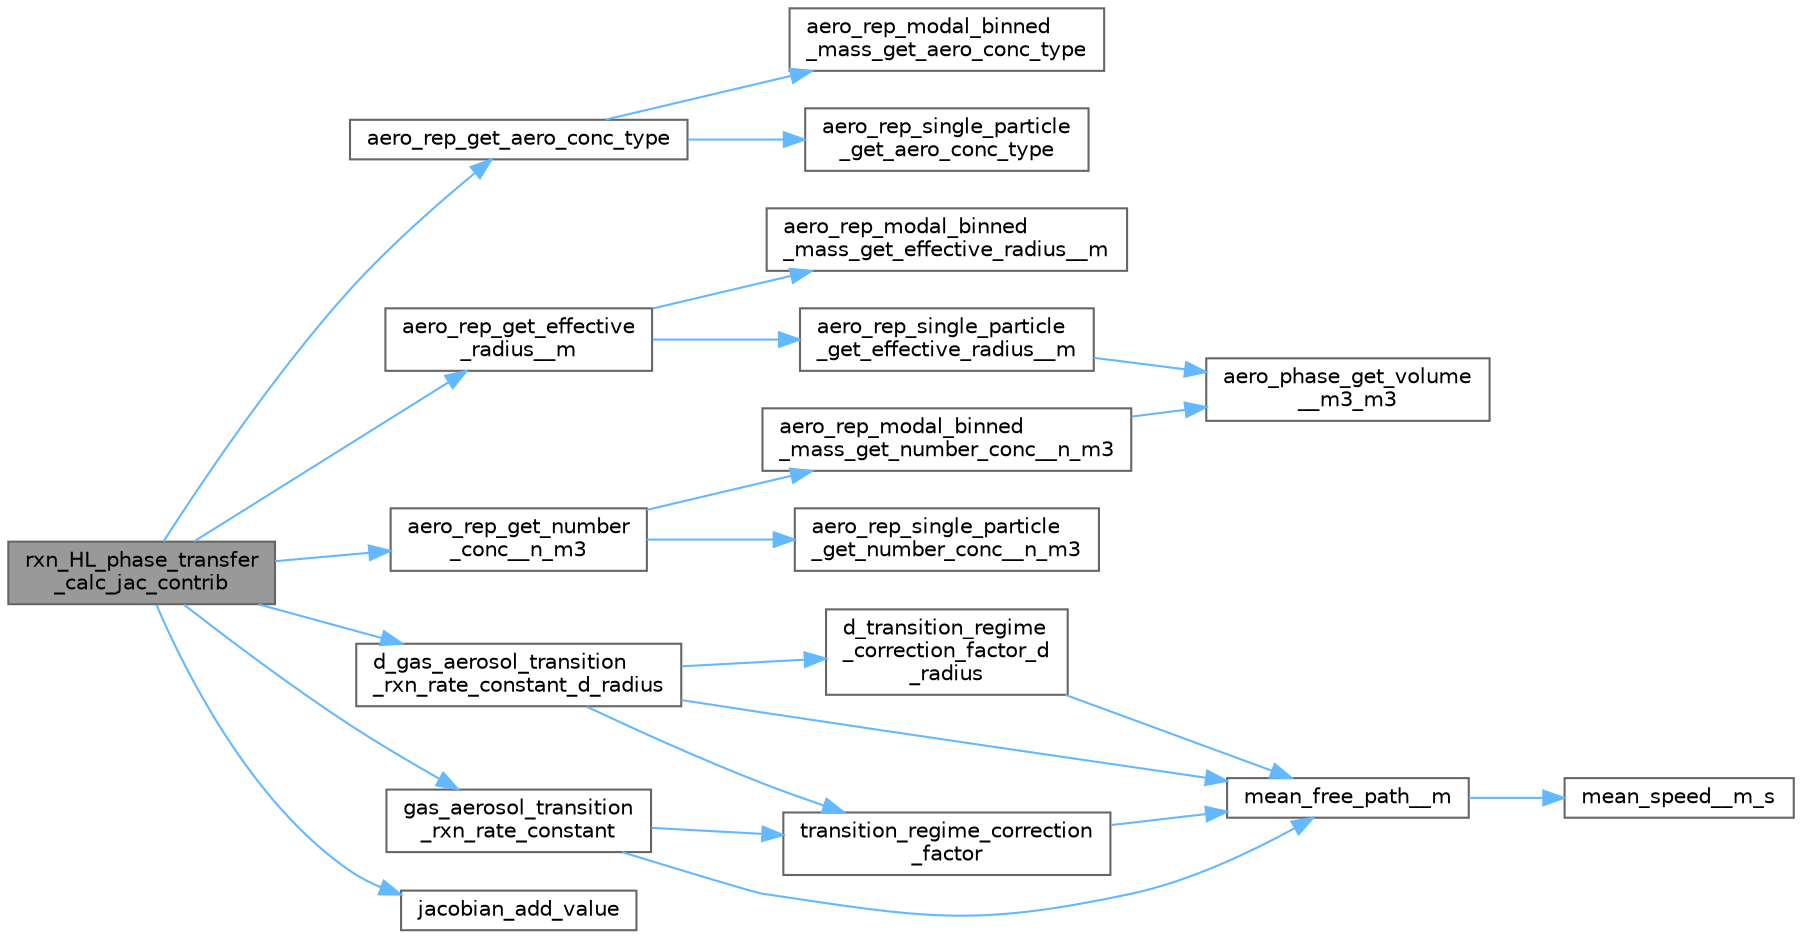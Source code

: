 digraph "rxn_HL_phase_transfer_calc_jac_contrib"
{
 // LATEX_PDF_SIZE
  bgcolor="transparent";
  edge [fontname=Helvetica,fontsize=10,labelfontname=Helvetica,labelfontsize=10];
  node [fontname=Helvetica,fontsize=10,shape=box,height=0.2,width=0.4];
  rankdir="LR";
  Node1 [label="rxn_HL_phase_transfer\l_calc_jac_contrib",height=0.2,width=0.4,color="gray40", fillcolor="grey60", style="filled", fontcolor="black",tooltip="Calculate contributions to the Jacobian from this reaction."];
  Node1 -> Node2 [color="steelblue1",style="solid"];
  Node2 [label="aero_rep_get_aero_conc_type",height=0.2,width=0.4,color="grey40", fillcolor="white", style="filled",URL="$aero__rep__solver_8c.html#a00aee7bec2d9284a74c0eb26d346dc81",tooltip="Check whether aerosol concentrations are per-particle or total for each phase."];
  Node2 -> Node3 [color="steelblue1",style="solid"];
  Node3 [label="aero_rep_modal_binned\l_mass_get_aero_conc_type",height=0.2,width=0.4,color="grey40", fillcolor="white", style="filled",URL="$aero__rep__modal__binned__mass_8c.html#a5806fae1fe7d70369bfb7a0d9c54d12f",tooltip="Get the type of aerosol concentration used."];
  Node2 -> Node4 [color="steelblue1",style="solid"];
  Node4 [label="aero_rep_single_particle\l_get_aero_conc_type",height=0.2,width=0.4,color="grey40", fillcolor="white", style="filled",URL="$aero__rep__single__particle_8c.html#a59114de73dd305d5825a8547155b8946",tooltip="Get the type of aerosol concentration used."];
  Node1 -> Node5 [color="steelblue1",style="solid"];
  Node5 [label="aero_rep_get_effective\l_radius__m",height=0.2,width=0.4,color="grey40", fillcolor="white", style="filled",URL="$aero__rep__solver_8c.html#aab8fc9de2c9bfe5d012e80322a5b653b",tooltip="Get the effective particle radius,  (m)"];
  Node5 -> Node6 [color="steelblue1",style="solid"];
  Node6 [label="aero_rep_modal_binned\l_mass_get_effective_radius__m",height=0.2,width=0.4,color="grey40", fillcolor="white", style="filled",URL="$aero__rep__modal__binned__mass_8c.html#a8d5bf734337581d90c2280ab858ccf96",tooltip="Get the effective particle radius  (m)"];
  Node5 -> Node7 [color="steelblue1",style="solid"];
  Node7 [label="aero_rep_single_particle\l_get_effective_radius__m",height=0.2,width=0.4,color="grey40", fillcolor="white", style="filled",URL="$aero__rep__single__particle_8c.html#a48b11d345d89071d34e67b5063b1b891",tooltip="Get the effective particle radius  (m)"];
  Node7 -> Node8 [color="steelblue1",style="solid"];
  Node8 [label="aero_phase_get_volume\l__m3_m3",height=0.2,width=0.4,color="grey40", fillcolor="white", style="filled",URL="$aero__phase__solver_8c.html#a6e493e863924f29d6bd06598fa657f08",tooltip="Get the volume of an aerosol phase."];
  Node1 -> Node9 [color="steelblue1",style="solid"];
  Node9 [label="aero_rep_get_number\l_conc__n_m3",height=0.2,width=0.4,color="grey40", fillcolor="white", style="filled",URL="$aero__rep__solver_8c.html#aa56870eb4fe20532461b1634d7688210",tooltip="Get the particle number concentration  ( )"];
  Node9 -> Node10 [color="steelblue1",style="solid"];
  Node10 [label="aero_rep_modal_binned\l_mass_get_number_conc__n_m3",height=0.2,width=0.4,color="grey40", fillcolor="white", style="filled",URL="$aero__rep__modal__binned__mass_8c.html#a2e585253c19aa48dec8c55b963999e9d",tooltip="Get the particle number concentration  ( )"];
  Node10 -> Node8 [color="steelblue1",style="solid"];
  Node9 -> Node11 [color="steelblue1",style="solid"];
  Node11 [label="aero_rep_single_particle\l_get_number_conc__n_m3",height=0.2,width=0.4,color="grey40", fillcolor="white", style="filled",URL="$aero__rep__single__particle_8c.html#afa7d35b774d0ab4d7cad7fb30d75e897",tooltip="Get the particle number concentration  ( )"];
  Node1 -> Node12 [color="steelblue1",style="solid"];
  Node12 [label="d_gas_aerosol_transition\l_rxn_rate_constant_d_radius",height=0.2,width=0.4,color="grey40", fillcolor="white", style="filled",URL="$util_8h.html#a6960902fe575d06ebd32350a076ba968",tooltip=" "];
  Node12 -> Node13 [color="steelblue1",style="solid"];
  Node13 [label="d_transition_regime\l_correction_factor_d\l_radius",height=0.2,width=0.4,color="grey40", fillcolor="white", style="filled",URL="$util_8h.html#af0918da54a73bf30e7079908caea2efd",tooltip=" "];
  Node13 -> Node14 [color="steelblue1",style="solid"];
  Node14 [label="mean_free_path__m",height=0.2,width=0.4,color="grey40", fillcolor="white", style="filled",URL="$util_8h.html#ae1c969544a10c17746622cf73186835c",tooltip=" "];
  Node14 -> Node15 [color="steelblue1",style="solid"];
  Node15 [label="mean_speed__m_s",height=0.2,width=0.4,color="grey40", fillcolor="white", style="filled",URL="$util_8h.html#a77fbb355dc943308c5632fe698e81363",tooltip=" "];
  Node12 -> Node14 [color="steelblue1",style="solid"];
  Node12 -> Node16 [color="steelblue1",style="solid"];
  Node16 [label="transition_regime_correction\l_factor",height=0.2,width=0.4,color="grey40", fillcolor="white", style="filled",URL="$util_8h.html#a0ade6cf865e738fbd0629ca08500679d",tooltip=" "];
  Node16 -> Node14 [color="steelblue1",style="solid"];
  Node1 -> Node17 [color="steelblue1",style="solid"];
  Node17 [label="gas_aerosol_transition\l_rxn_rate_constant",height=0.2,width=0.4,color="grey40", fillcolor="white", style="filled",URL="$util_8h.html#adfe7ce1a7c219664c7a382f24068b1a1",tooltip=" "];
  Node17 -> Node14 [color="steelblue1",style="solid"];
  Node17 -> Node16 [color="steelblue1",style="solid"];
  Node1 -> Node18 [color="steelblue1",style="solid"];
  Node18 [label="jacobian_add_value",height=0.2,width=0.4,color="grey40", fillcolor="white", style="filled",URL="$_jacobian_8c.html#a844d8b2784c48a794ada38d053b1d1b3",tooltip="Add a contribution to the Jacobian."];
}
